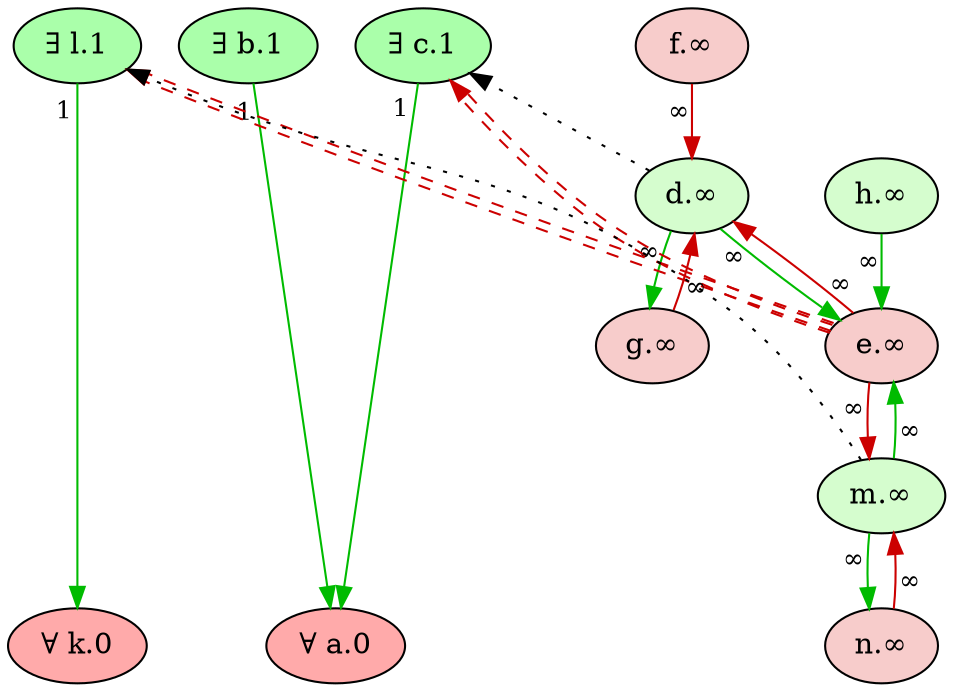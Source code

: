 digraph {
    // Node defaults can be set here if needed
    "a" [style="filled" fillcolor="#FFAAAA" label="∀ a.0" fontsize=14]
    "k" [style="filled" fillcolor="#FFAAAA" label="∀ k.0" fontsize=14]
    "l" [style="filled" fillcolor="#AAFFAA" label="∃ l.1" fontsize=14]
    "c" [style="filled" fillcolor="#AAFFAA" label="∃ c.1" fontsize=14]
    "b" [style="filled" fillcolor="#AAFFAA" label="∃ b.1" fontsize=14]
    "d" [style="filled" fillcolor="#d5fdce" label="d.∞" fontsize=14]
    "e" [style="filled" fillcolor="#f7cccb" label="e.∞" fontsize=14]
    "m" [style="filled" fillcolor="#d5fdce" label="m.∞" fontsize=14]
    "f" [style="filled" fillcolor="#f7cccb" label="f.∞" fontsize=14]
    "g" [style="filled" fillcolor="#f7cccb" label="g.∞" fontsize=14]
    "h" [style="filled" fillcolor="#d5fdce" label="h.∞" fontsize=14]
    "n" [style="filled" fillcolor="#f7cccb" label="n.∞" fontsize=14]
    edge[labeldistance=1.5 fontsize=12]
    "b" -> "a" [color="#00BB00" style="solid" dir="forward" taillabel="1" ]
    "c" -> "a" [color="#00BB00" style="solid" dir="forward" taillabel="1" ]
    "l" -> "k" [color="#00BB00" style="solid" dir="forward" taillabel="1" ]
    "d" -> "c" [color="black" style="dotted" dir="forward" taillabel="" constraint=false]
    "e" -> "c" [color="#CC0000:invis:#CC0000" style="dashed" dir="forward" taillabel="" constraint=false]
    "e" -> "l" [color="#CC0000:invis:#CC0000" style="dashed" dir="forward" taillabel="" constraint=false]
    "m" -> "l" [color="black" style="dotted" dir="forward" taillabel="" constraint=false]
    "e" -> "d" [color="#CC0000" style="solid" dir="forward" taillabel="∞" ]
    "d" -> "e" [color="#00BB00" style="solid" dir="forward" taillabel="∞" ]
    "m" -> "e" [color="#00BB00" style="solid" dir="forward" taillabel="∞" ]
    "e" -> "m" [color="#CC0000" style="solid" dir="forward" taillabel="∞" ]
    "f" -> "d" [color="#CC0000" style="solid" dir="forward" taillabel="∞" ]
    "g" -> "d" [color="#CC0000" style="solid" dir="forward" taillabel="∞" ]
    "d" -> "g" [color="#00BB00" style="solid" dir="forward" taillabel="∞" ]
    "h" -> "e" [color="#00BB00" style="solid" dir="forward" taillabel="∞" ]
    "n" -> "m" [color="#CC0000" style="solid" dir="forward" taillabel="∞" ]
    "m" -> "n" [color="#00BB00" style="solid" dir="forward" taillabel="∞" ]
    {rank = max a k}
    {rank = min l c b}
}